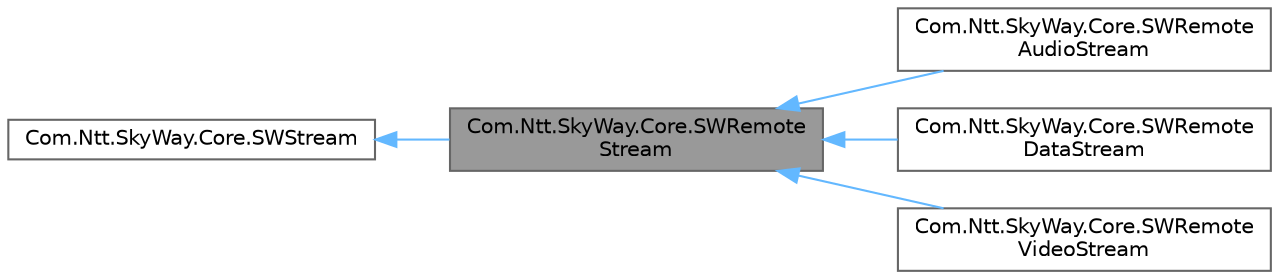 digraph "Com.Ntt.SkyWay.Core.SWRemoteStream"
{
 // LATEX_PDF_SIZE
  bgcolor="transparent";
  edge [fontname=Helvetica,fontsize=10,labelfontname=Helvetica,labelfontsize=10];
  node [fontname=Helvetica,fontsize=10,shape=box,height=0.2,width=0.4];
  rankdir="LR";
  Node1 [id="Node000001",label="Com.Ntt.SkyWay.Core.SWRemote\lStream",height=0.2,width=0.4,color="gray40", fillcolor="grey60", style="filled", fontcolor="black",tooltip=" "];
  Node2 -> Node1 [id="edge1_Node000001_Node000002",dir="back",color="steelblue1",style="solid",tooltip=" "];
  Node2 [id="Node000002",label="Com.Ntt.SkyWay.Core.SWStream",height=0.2,width=0.4,color="gray40", fillcolor="white", style="filled",URL="$class_com_1_1_ntt_1_1_sky_way_1_1_core_1_1_s_w_stream.html",tooltip=" "];
  Node1 -> Node3 [id="edge2_Node000001_Node000003",dir="back",color="steelblue1",style="solid",tooltip=" "];
  Node3 [id="Node000003",label="Com.Ntt.SkyWay.Core.SWRemote\lAudioStream",height=0.2,width=0.4,color="gray40", fillcolor="white", style="filled",URL="$class_com_1_1_ntt_1_1_sky_way_1_1_core_1_1_s_w_remote_audio_stream.html",tooltip=" "];
  Node1 -> Node4 [id="edge3_Node000001_Node000004",dir="back",color="steelblue1",style="solid",tooltip=" "];
  Node4 [id="Node000004",label="Com.Ntt.SkyWay.Core.SWRemote\lDataStream",height=0.2,width=0.4,color="gray40", fillcolor="white", style="filled",URL="$class_com_1_1_ntt_1_1_sky_way_1_1_core_1_1_s_w_remote_data_stream.html",tooltip=" "];
  Node1 -> Node5 [id="edge4_Node000001_Node000005",dir="back",color="steelblue1",style="solid",tooltip=" "];
  Node5 [id="Node000005",label="Com.Ntt.SkyWay.Core.SWRemote\lVideoStream",height=0.2,width=0.4,color="gray40", fillcolor="white", style="filled",URL="$class_com_1_1_ntt_1_1_sky_way_1_1_core_1_1_s_w_remote_video_stream.html",tooltip=" "];
}
